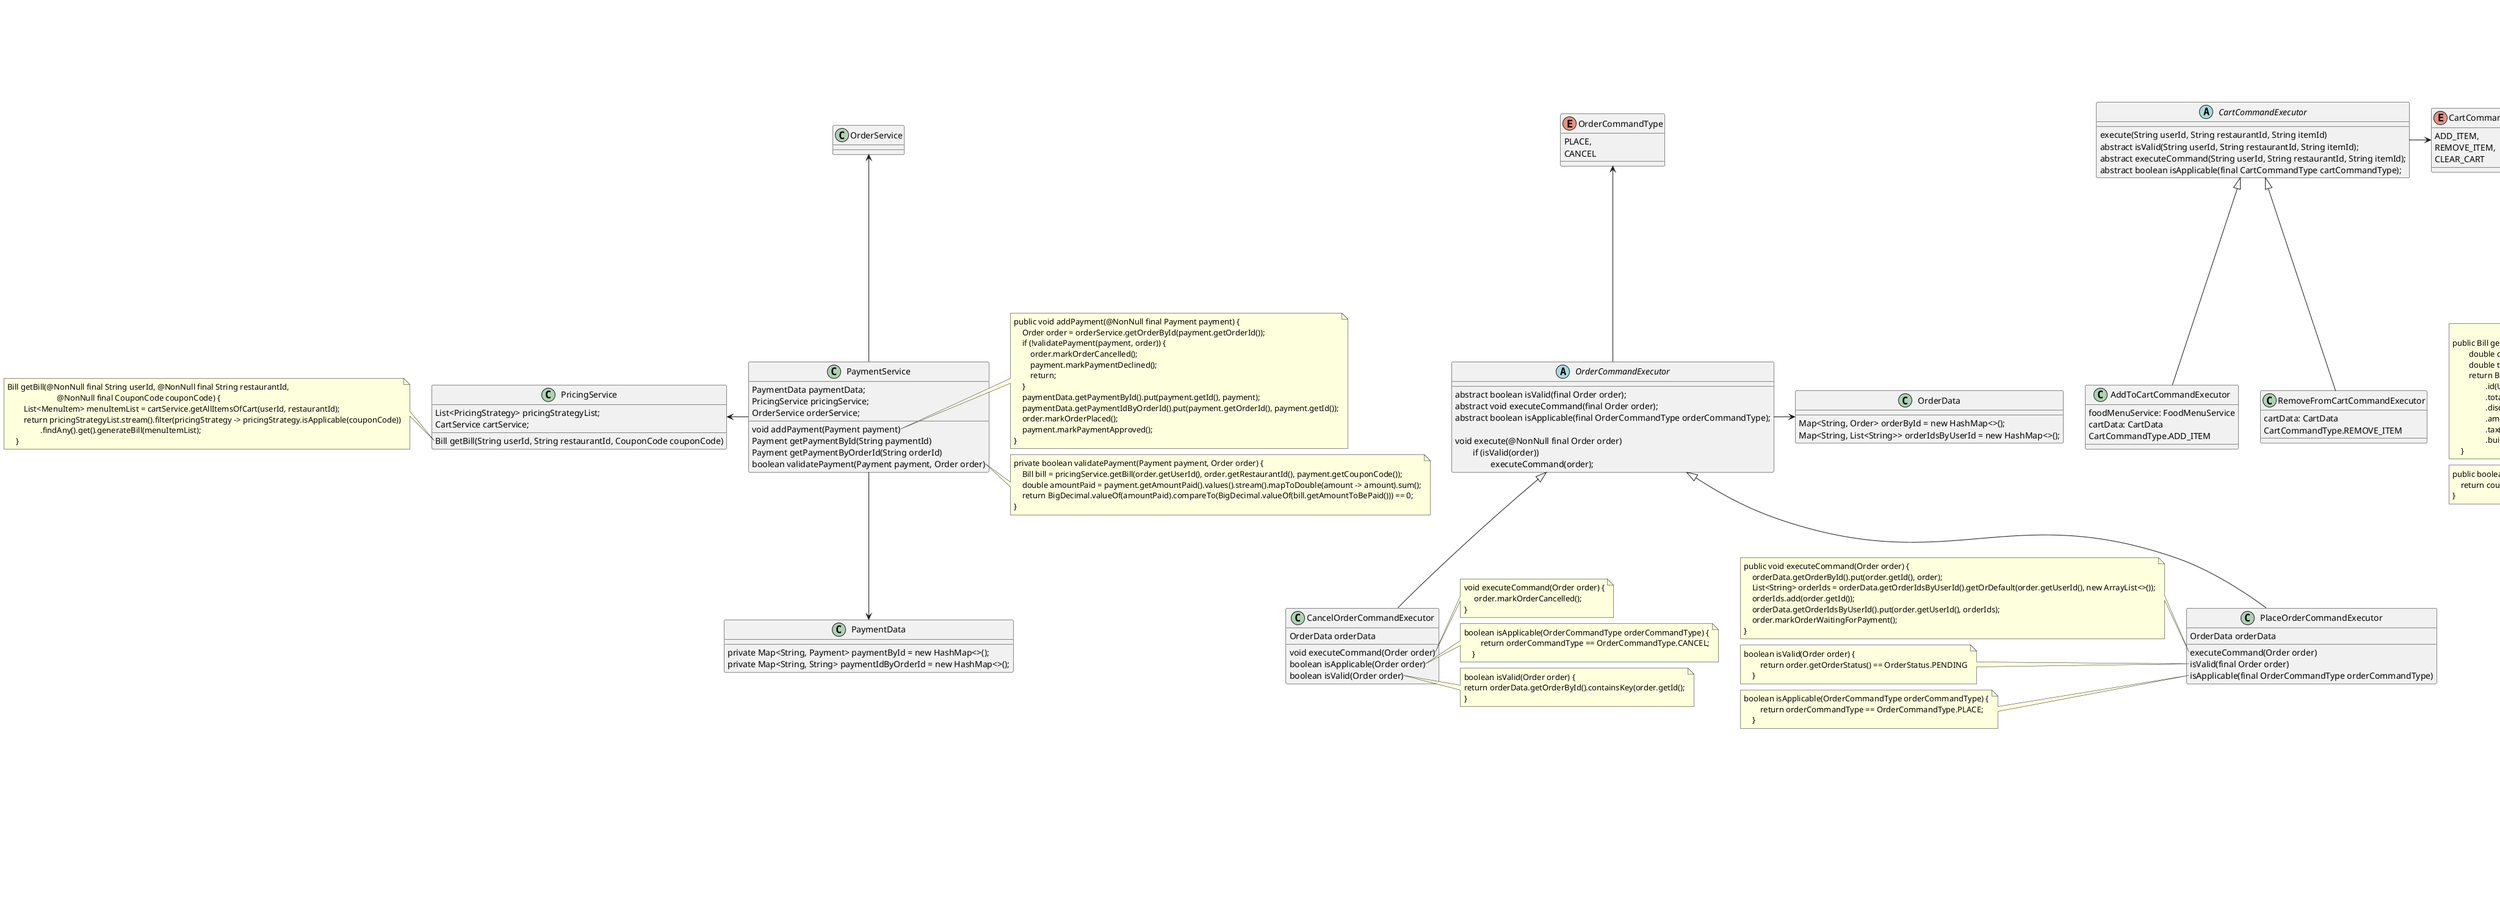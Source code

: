 
@startuml
class MenuItem {
    id: String
    itemName: String
    cuisineType: CuisineType
    mealType: MealType
    price: double
}


enum MealType {
    BREAKFAST,
    BRUNCH,
    ELEVENSES,
    LUNCH,
    DINNER,
    SUPPER,
    AFTERNOON_TEA,
    HIGH_TEA
}

enum CuisineType {
    INDIAN_CUISINE,
    INDIAN_CHINESE,
    ITALIAN_CUISINE,
    ITALIAN_AMERICAN,
    CHINESE_CUISINE,
    GUJARATI,
    HYDERABAD,
    JAPANESE,
    SOUTH_INDIAN,
    KOREAN
}

class FoodMenu {
    id: String
    restaurantIds: List<String>
    menuItemList: List<MenuItem>

}

class FoodMenuData {
    foodMenuById: Map<String, FoodMenu>
    menuItemById: Map<String, String>
    foodMenuIdByRestaurantId: Map<String, MenuItem>

}

class FoodMenuService {
    foodMenuData: FoodMenuData
}

CuisineType *-- MenuItem
MealType *-- MenuItem
MenuItem *-- FoodMenu
FoodMenu *-- FoodMenuData
MenuItem *-- FoodMenuData
FoodMenuData *-- FoodMenuService




class CartService {
    cartData: CartData
    cartCommandExecutorList: List<CartCommandExecutor>
    foodMenuService: FoodMenuService

}

class Cart {
    List<UserId, Map<RestaurantId, List<MenuItem>>> userToRestaurantToFoodItemsMap
}

abstract class CartCommandExecutor {
    execute(String userId, String restaurantId, String itemId)
    abstract isValid(String userId, String restaurantId, String itemId);
    abstract executeCommand(String userId, String restaurantId, String itemId);
    abstract boolean isApplicable(final CartCommandType cartCommandType);

}

enum CartCommandType {
    ADD_ITEM,
    REMOVE_ITEM,
    CLEAR_CART
}

CartCommandExecutor -> CartCommandType

class AddToCartCommandExecutor {
    foodMenuService: FoodMenuService
    cartData: CartData
    CartCommandType.ADD_ITEM
}

class RemoveFromCartCommandExecutor {
    cartData: CartData
    CartCommandType.REMOVE_ITEM
}

CartCommandExecutor <|-- RemoveFromCartCommandExecutor
CartCommandExecutor <|-- AddToCartCommandExecutor



abstract class OrderCommandExecutor {
    abstract boolean isValid(final Order order);
    abstract void executeCommand(final Order order);
    abstract boolean isApplicable(final OrderCommandType orderCommandType);

    void execute(@NonNull final Order order)
            \tif (isValid(order))
                \t\texecuteCommand(order);

}

class PlaceOrderCommandExecutor {
    OrderData orderData
    executeCommand(Order order)
    isValid(final Order order)
    isApplicable(final OrderCommandType orderCommandType)
}

note left of PlaceOrderCommandExecutor::executeCommand
    public void executeCommand(Order order) {
        orderData.getOrderById().put(order.getId(), order);
        List<String> orderIds = orderData.getOrderIdsByUserId().getOrDefault(order.getUserId(), new ArrayList<>());
        orderIds.add(order.getId());
        orderData.getOrderIdsByUserId().put(order.getUserId(), orderIds);
        order.markOrderWaitingForPayment();
    }
end note
note left of PlaceOrderCommandExecutor::isValid
boolean isValid(Order order) {
        return order.getOrderStatus() == OrderStatus.PENDING
    }
end note

note left of PlaceOrderCommandExecutor::isApplicable
boolean isApplicable(OrderCommandType orderCommandType) {
        return orderCommandType == OrderCommandType.PLACE;
    }
end note


class CancelOrderCommandExecutor {
    OrderData orderData
    void executeCommand(Order order)
    boolean isApplicable(Order order)
    boolean isValid(Order order)
}

note right of CancelOrderCommandExecutor::executeCommand
    void executeCommand(Order order) {
         order.markOrderCancelled();
    }
end note

note right of CancelOrderCommandExecutor::isApplicable
boolean isApplicable(OrderCommandType orderCommandType) {
        return orderCommandType == OrderCommandType.CANCEL;
    }
end note

note right of CancelOrderCommandExecutor::isValid
boolean isValid(Order order) {
return orderData.getOrderById().containsKey(order.getId();
}
end note

enum OrderCommandType {
    PLACE,
    CANCEL
}


OrderCommandExecutor <|-- PlaceOrderCommandExecutor
OrderCommandExecutor <|-- CancelOrderCommandExecutor
OrderCommandExecutor -> OrderData
OrderCommandExecutor -up-> OrderCommandType
enum OrderStatus {
    PENDING,
    WAITING_FOR_PAYMENT,
    PLACED,
    CANCELLED,
    OUT_FOR_DELIVERY,
    DELIVERED
}

enum PaymentType {
    CREDIT_CARD,
    DEBIT_CARD,
    CASH_ON_DELIVERY,
    AMAZON_PAY,
    PAYTM,
    WALLET,
    PAYPAL
}

enum  PaymentStatus {
    PENDING,
    APPROVED,
    DECLINED,
    TIMEOUT
}

class Payment {
      String id;
      String orderId;
      Map<PaymentType, Double> amountPaid;
      CouponCode couponCode;
      PaymentStatus paymentStatus;
}


class Order {
    String id;
    String userId;
    String restaurantId;
    List<MenuItem> menuItemList;
    OrderStatus orderStatus;
}

class OrderData {
    Map<String, Order> orderById = new HashMap<>();
    Map<String, List<String>> orderIdsByUserId = new HashMap<>();
}

class PaymentData {
    private Map<String, Payment> paymentById = new HashMap<>();
    private Map<String, String> paymentIdByOrderId = new HashMap<>();
}


interface PricingStrategy {
    Bill generateBill(List<MenuItem> menuItemList)
    boolean isApplicable(CouponCode couponCode)
}


class FiveHundredOffPricingStrategy {
    Bill generateBill(List<MenuItem> menuItemList)
    boolean isApplicable(CouponCode couponCode)
}

note left of FiveHundredOffPricingStrategy::generateBill

public Bill generateBill(List<MenuItem> menuItemList) {
        double discount = 500;
        double totalCost = menuItemList.stream().mapToDouble(menuItem -> menuItem.getPrice()).sum();
        return Bill.builder()
                .id(UUID.randomUUID().toString())
                .totalCost(totalCost)
                .discount(discount)
                .amountToBePaid(totalCost - discount)
                .tax((totalCost - discount) * 0.05)
                .build();
    }
end note

note left of FiveHundredOffPricingStrategy::isApplicable
    public boolean isApplicable(CouponCode couponCode) {
        return couponCode == CouponCode.FIVE_HUNDRED_OFF;
    }
end note

class TwentyPercentOffPricingStrategy {
    Bill generateBill(List<MenuItem> menuItemList)
    boolean isApplicable(CouponCode couponCode)
}



note right of TwentyPercentOffPricingStrategy::generateBill
Bill generateBill(List<MenuItem> menuItemList) {
    double discountPercent = 20
    double totalCost = menuItemList.stream().mapToDouble(menuItem -> menuItem.getPrice()).sum();
    return Bill.builder()
        .id(UUID.randomUUID().toString())
        .totalCost(totalCost)
        .discount(totalCost * discountPercent / 100)
        .amountToBePaid(totalCost - totalCost * discountPercent / 100)
        .tax((totalCost - totalCost * discountPercent / 100) * 0.05)
        .build();
}

end note

note right of TwentyPercentOffPricingStrategy::isApplicable
boolean isApplicable(CouponCode couponCode) {
        return couponCode == CouponCode.TWENTY_PERCENT_OFF;
    }
end note


enum CouponCode {
    TWENTY_PERCENT_OFF,
    FIVE_HUNDRED_OFF
}

PricingStrategy <|-- FiveHundredOffPricingStrategy
PricingStrategy <|-- TwentyPercentOffPricingStrategy
PricingStrategy -> CouponCode

class PricingService {
List<PricingStrategy> pricingStrategyList;
CartService cartService;
Bill getBill(String userId, String restaurantId, CouponCode couponCode)
}

note left of PricingService::getBill
Bill getBill(@NonNull final String userId, @NonNull final String restaurantId,
                        @NonNull final CouponCode couponCode) {
        List<MenuItem> menuItemList = cartService.getAllItemsOfCart(userId, restaurantId);
        return pricingStrategyList.stream().filter(pricingStrategy -> pricingStrategy.isApplicable(couponCode))
                .findAny().get().generateBill(menuItemList);
    }
end note

class PaymentService {
    PaymentData paymentData;
    PricingService pricingService;
    OrderService orderService;

    void addPayment(Payment payment)
    Payment getPaymentById(String paymentId)
    Payment getPaymentByOrderId(String orderId)
    boolean validatePayment(Payment payment, Order order)
}

note right of PaymentService::addPayment
    public void addPayment(@NonNull final Payment payment) {
        Order order = orderService.getOrderById(payment.getOrderId());
        if (!validatePayment(payment, order)) {
            order.markOrderCancelled();
            payment.markPaymentDeclined();
            return;
        }
        paymentData.getPaymentById().put(payment.getId(), payment);
        paymentData.getPaymentIdByOrderId().put(payment.getOrderId(), payment.getId());
        order.markOrderPlaced();
        payment.markPaymentApproved();
    }
end note


note right of PaymentService::validatePayment
    private boolean validatePayment(Payment payment, Order order) {
        Bill bill = pricingService.getBill(order.getUserId(), order.getRestaurantId(), payment.getCouponCode());
        double amountPaid = payment.getAmountPaid().values().stream().mapToDouble(amount -> amount).sum();
        return BigDecimal.valueOf(amountPaid).compareTo(BigDecimal.valueOf(bill.getAmountToBePaid())) == 0;
    }
end note

PaymentService -down-> PaymentData
PaymentService -left-> PricingService
PaymentService -up-> OrderService


class DeliveryService {
DeliveryData deliveryData;
OrderService orderService;
void updateOrderStatus( Delivery delivery, Order order)
OrderStatus getOrderStatus(String deliveryId)
List<Delivery> getDeliveriesByDeliveryBoyId(String deliveryBoyId)
Delivery getDeliveryById(String deliveryId)
void addDelivery(Delivery delivery)
}

note right of DeliveryService::updateOrderStatus
    private void updateOrderStatus(@NonNull final Delivery delivery, @NonNull final Order order) {
        long diffInTime = new Date().getTime() - delivery.getDeliveryTime().getTime();
        long diffInMinutes = diffInTime / (60 * 1000) % 60;
        if (diffInMinutes > 30) {
            order.markOrderDelivered();
        } else if (diffInMinutes > 20) {
            order.markOrderOutForDelivery();
        }
    }
end note

note right of DeliveryService::addDelivery
    public void addDelivery(@NonNull final Delivery delivery) {
        if (deliveryData.getDeliveryById().containsKey(delivery)) {
            throw new FoodDeliveryException(ExceptionType.DELIVERY_ALREADY_EXISTS, "delivery already exists");
        }
        Order order = orderService.getOrderById(delivery.getOrderId());
        if (order.getOrderStatus() != OrderStatus.PLACED) {
            throw new FoodDeliveryException(ExceptionType.ORDER_NOT_CONFIRMED, "Order not confirmed");
        }
        deliveryData.getDeliveryById().put(delivery.getId(), delivery);
        List<String> deliveryIds = deliveryData.getDeliveryIdsByDeliveryBoyId()
                .getOrDefault(delivery.getId(), new ArrayList<>());
        deliveryIds.add(delivery.getId());
        deliveryData.getDeliveryIdsByDeliveryBoyId().put(delivery.getDeliveryBoyId(), deliveryIds);
    }
end note

class DeliveryData {
    Map<String, Delivery> deliveryById = new HashMap<>();
    Map<String, List<String>> deliveryIdsByDeliveryBoyId = new HashMap<>();
}

DeliveryService -> DeliveryData

class UserData {
    Map<String, User> userById = new HashMap<>();
}

class User {
    private String id;
    private String name;
    private long phoneNo;
    private Address address;
}

class UserService {
UserData userData;
void addUser(User user)
void deleteUser(String userId)
void updateUser(User user)
User getUser(String userId)

}

@enduml